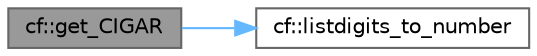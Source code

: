 digraph "cf::get_CIGAR"
{
 // LATEX_PDF_SIZE
  bgcolor="transparent";
  edge [fontname=Helvetica,fontsize=10,labelfontname=Helvetica,labelfontsize=10];
  node [fontname=Helvetica,fontsize=10,shape=box,height=0.2,width=0.4];
  rankdir="LR";
  Node1 [id="Node000001",label="cf::get_CIGAR",height=0.2,width=0.4,color="gray40", fillcolor="grey60", style="filled", fontcolor="black",tooltip="Returns the total number of insertions, deletions, etc... In a .sam line."];
  Node1 -> Node2 [id="edge1_Node000001_Node000002",color="steelblue1",style="solid",tooltip=" "];
  Node2 [id="Node000002",label="cf::listdigits_to_number",height=0.2,width=0.4,color="grey40", fillcolor="white", style="filled",URL="$namespacecf.html#a3481ae25b51113b78dd0c221fd6e38fd",tooltip="From a vector of int [1,4,5,6] (for instance), returns 1456."];
}
